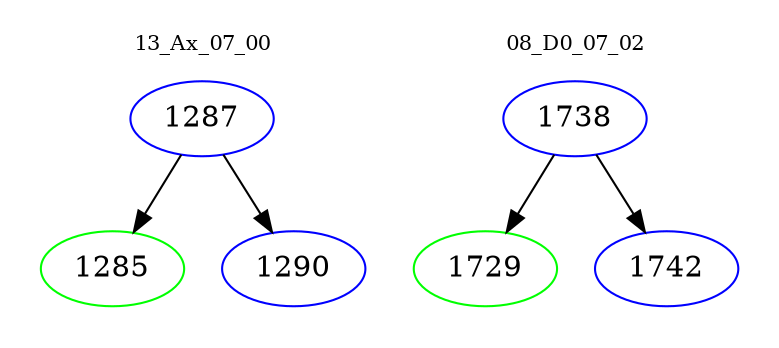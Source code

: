digraph{
subgraph cluster_0 {
color = white
label = "13_Ax_07_00";
fontsize=10;
T0_1287 [label="1287", color="blue"]
T0_1287 -> T0_1285 [color="black"]
T0_1285 [label="1285", color="green"]
T0_1287 -> T0_1290 [color="black"]
T0_1290 [label="1290", color="blue"]
}
subgraph cluster_1 {
color = white
label = "08_D0_07_02";
fontsize=10;
T1_1738 [label="1738", color="blue"]
T1_1738 -> T1_1729 [color="black"]
T1_1729 [label="1729", color="green"]
T1_1738 -> T1_1742 [color="black"]
T1_1742 [label="1742", color="blue"]
}
}
